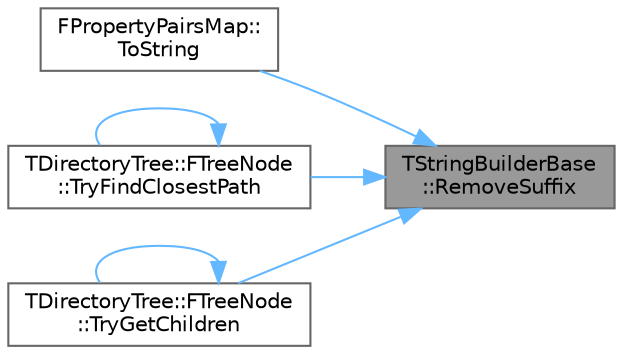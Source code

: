 digraph "TStringBuilderBase::RemoveSuffix"
{
 // INTERACTIVE_SVG=YES
 // LATEX_PDF_SIZE
  bgcolor="transparent";
  edge [fontname=Helvetica,fontsize=10,labelfontname=Helvetica,labelfontsize=10];
  node [fontname=Helvetica,fontsize=10,shape=box,height=0.2,width=0.4];
  rankdir="RL";
  Node1 [id="Node000001",label="TStringBuilderBase\l::RemoveSuffix",height=0.2,width=0.4,color="gray40", fillcolor="grey60", style="filled", fontcolor="black",tooltip="Modifies the string builder to remove the given number of characters from the end."];
  Node1 -> Node2 [id="edge1_Node000001_Node000002",dir="back",color="steelblue1",style="solid",tooltip=" "];
  Node2 [id="Node000002",label="FPropertyPairsMap::\lToString",height=0.2,width=0.4,color="grey40", fillcolor="white", style="filled",URL="$dd/d72/classFPropertyPairsMap.html#a0295e2278a94a77f179802878b0d0dce",tooltip="Converts this property map to a string representation."];
  Node1 -> Node3 [id="edge2_Node000001_Node000003",dir="back",color="steelblue1",style="solid",tooltip=" "];
  Node3 [id="Node000003",label="TDirectoryTree::FTreeNode\l::TryFindClosestPath",height=0.2,width=0.4,color="grey40", fillcolor="white", style="filled",URL="$d0/d19/structTDirectoryTree_1_1FTreeNode.html#aed4ccd3da2d1663e17939c8e330183bf",tooltip="Recursively search the node's subtree to find the given RelPath."];
  Node3 -> Node3 [id="edge3_Node000003_Node000003",dir="back",color="steelblue1",style="solid",tooltip=" "];
  Node1 -> Node4 [id="edge4_Node000001_Node000004",dir="back",color="steelblue1",style="solid",tooltip=" "];
  Node4 [id="Node000004",label="TDirectoryTree::FTreeNode\l::TryGetChildren",height=0.2,width=0.4,color="grey40", fillcolor="white", style="filled",URL="$d0/d19/structTDirectoryTree_1_1FTreeNode.html#a81cdb4e026c8f14e7e939e03df5f2022",tooltip=" "];
  Node4 -> Node4 [id="edge5_Node000004_Node000004",dir="back",color="steelblue1",style="solid",tooltip=" "];
}
